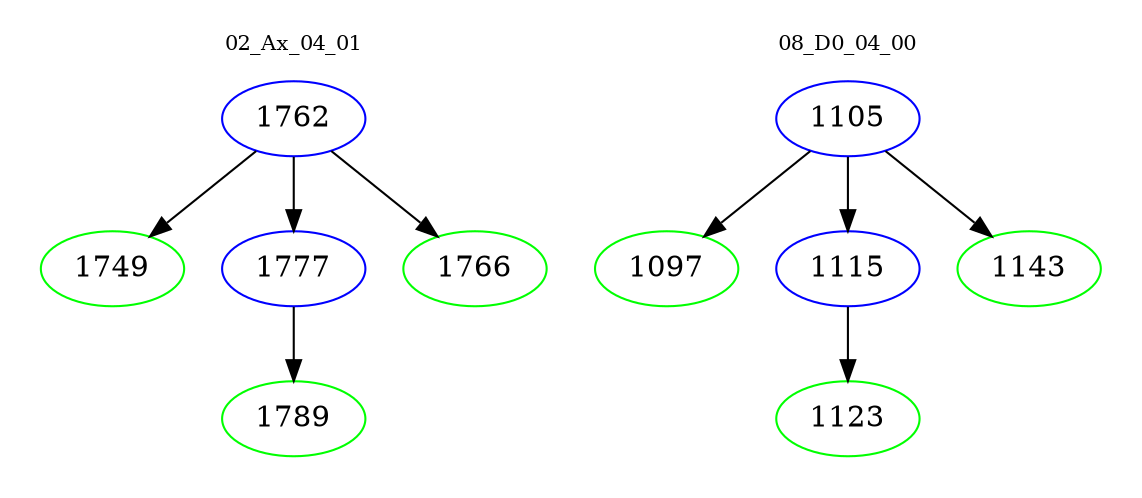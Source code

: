 digraph{
subgraph cluster_0 {
color = white
label = "02_Ax_04_01";
fontsize=10;
T0_1762 [label="1762", color="blue"]
T0_1762 -> T0_1749 [color="black"]
T0_1749 [label="1749", color="green"]
T0_1762 -> T0_1777 [color="black"]
T0_1777 [label="1777", color="blue"]
T0_1777 -> T0_1789 [color="black"]
T0_1789 [label="1789", color="green"]
T0_1762 -> T0_1766 [color="black"]
T0_1766 [label="1766", color="green"]
}
subgraph cluster_1 {
color = white
label = "08_D0_04_00";
fontsize=10;
T1_1105 [label="1105", color="blue"]
T1_1105 -> T1_1097 [color="black"]
T1_1097 [label="1097", color="green"]
T1_1105 -> T1_1115 [color="black"]
T1_1115 [label="1115", color="blue"]
T1_1115 -> T1_1123 [color="black"]
T1_1123 [label="1123", color="green"]
T1_1105 -> T1_1143 [color="black"]
T1_1143 [label="1143", color="green"]
}
}
